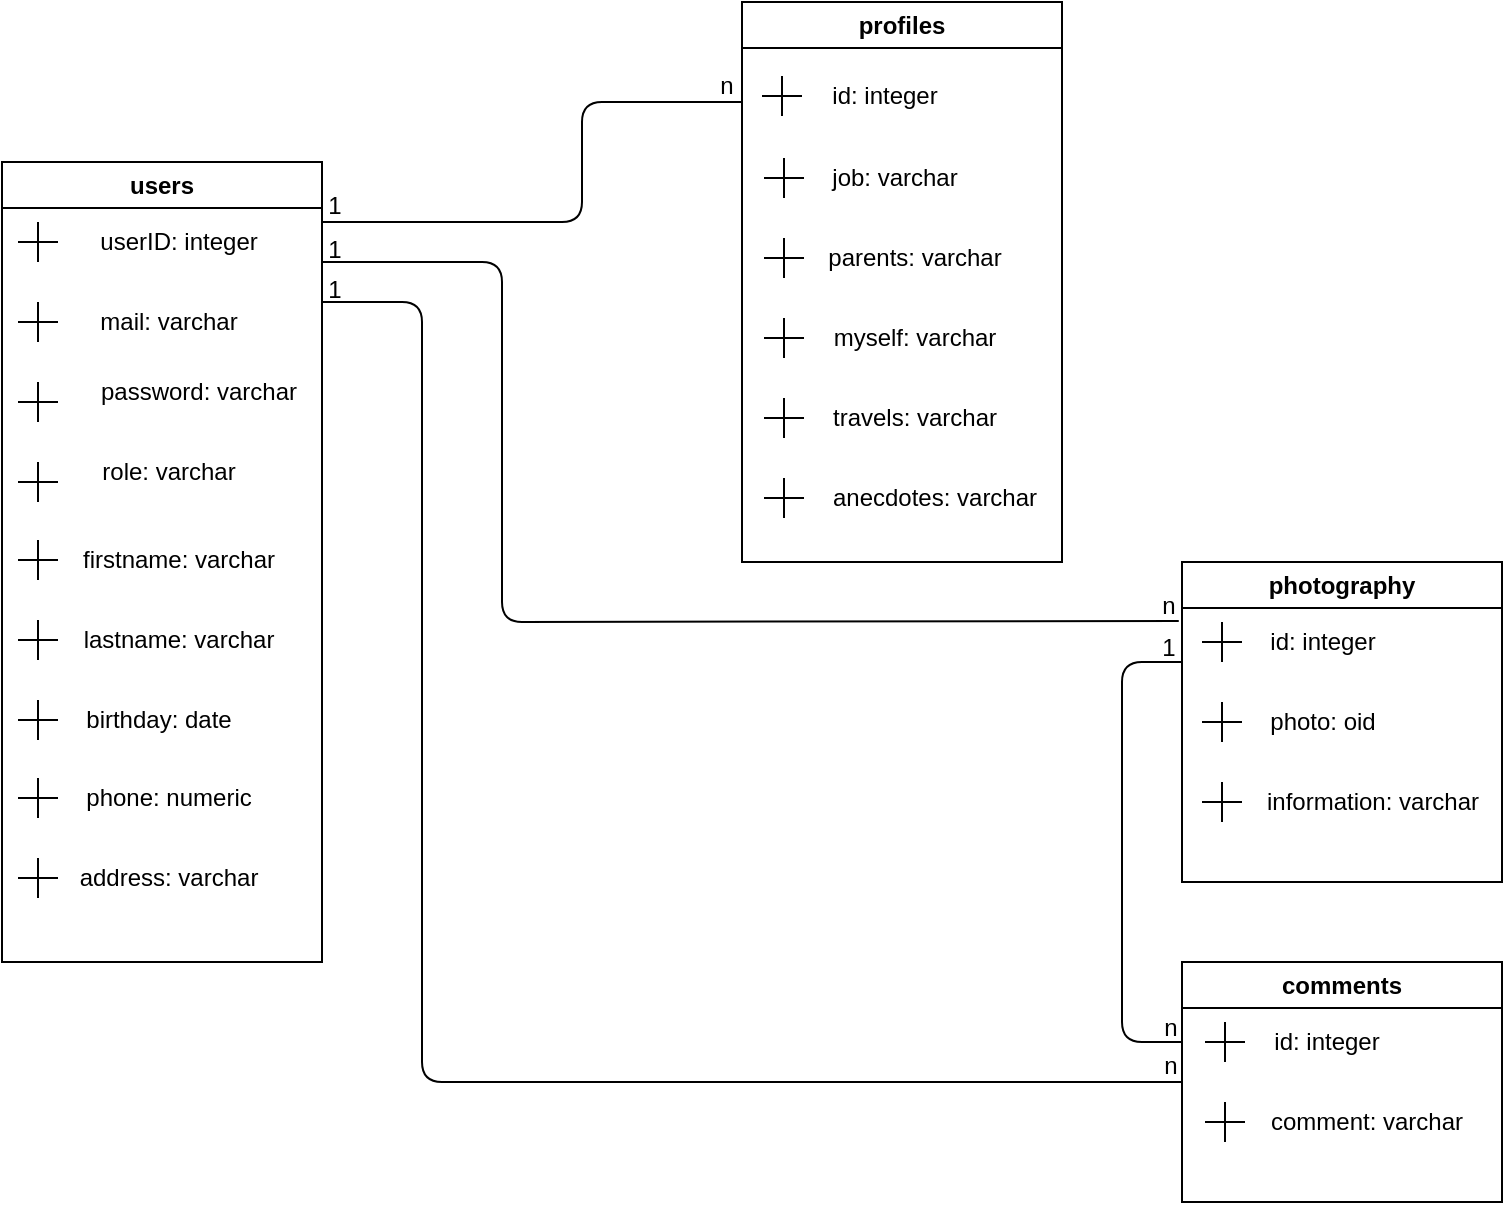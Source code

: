 <mxfile>
    <diagram id="3Mg6AQgYLVeWx0EcA6HJ" name="Page-1">
        <mxGraphModel dx="836" dy="598" grid="1" gridSize="10" guides="1" tooltips="1" connect="1" arrows="1" fold="1" page="1" pageScale="1" pageWidth="850" pageHeight="1100" background="none" math="0" shadow="0">
            <root>
                <object label="" id="0">
                    <mxCell/>
                </object>
                <mxCell id="1" parent="0"/>
                <mxCell id="2" value="users" style="swimlane;whiteSpace=wrap;html=1;" parent="1" vertex="1">
                    <mxGeometry x="40" y="120" width="160" height="400" as="geometry">
                        <mxRectangle x="40" y="40" width="70" height="30" as="alternateBounds"/>
                    </mxGeometry>
                </mxCell>
                <mxCell id="3" value="" style="shape=cross;whiteSpace=wrap;html=1;size=0;" parent="2" vertex="1">
                    <mxGeometry x="8" y="30" width="20" height="20" as="geometry"/>
                </mxCell>
                <mxCell id="4" value="userID: integer" style="text;html=1;align=center;verticalAlign=middle;resizable=0;points=[];autosize=1;strokeColor=none;fillColor=none;" parent="2" vertex="1">
                    <mxGeometry x="38" y="25" width="100" height="30" as="geometry"/>
                </mxCell>
                <mxCell id="6" value="" style="shape=cross;whiteSpace=wrap;html=1;size=0;" parent="2" vertex="1">
                    <mxGeometry x="8" y="70" width="20" height="20" as="geometry"/>
                </mxCell>
                <mxCell id="7" value="" style="shape=cross;whiteSpace=wrap;html=1;size=0;" parent="2" vertex="1">
                    <mxGeometry x="8" y="110" width="20" height="20" as="geometry"/>
                </mxCell>
                <mxCell id="8" value="" style="shape=cross;whiteSpace=wrap;html=1;size=0;" parent="2" vertex="1">
                    <mxGeometry x="8" y="150" width="20" height="20" as="geometry"/>
                </mxCell>
                <mxCell id="9" value="mail: varchar" style="text;html=1;align=center;verticalAlign=middle;resizable=0;points=[];autosize=1;strokeColor=none;fillColor=none;" parent="2" vertex="1">
                    <mxGeometry x="38" y="65" width="90" height="30" as="geometry"/>
                </mxCell>
                <mxCell id="10" value="password: varchar" style="text;html=1;align=center;verticalAlign=middle;resizable=0;points=[];autosize=1;strokeColor=none;fillColor=none;" parent="2" vertex="1">
                    <mxGeometry x="38" y="100" width="120" height="30" as="geometry"/>
                </mxCell>
                <mxCell id="11" value="role: varchar" style="text;html=1;align=center;verticalAlign=middle;resizable=0;points=[];autosize=1;strokeColor=none;fillColor=none;" parent="2" vertex="1">
                    <mxGeometry x="38" y="140" width="90" height="30" as="geometry"/>
                </mxCell>
                <mxCell id="15" value="" style="shape=cross;whiteSpace=wrap;html=1;size=0;" parent="2" vertex="1">
                    <mxGeometry x="8" y="189" width="20" height="20" as="geometry"/>
                </mxCell>
                <mxCell id="16" value="" style="shape=cross;whiteSpace=wrap;html=1;size=0;" parent="2" vertex="1">
                    <mxGeometry x="8" y="229" width="20" height="20" as="geometry"/>
                </mxCell>
                <mxCell id="17" value="" style="shape=cross;whiteSpace=wrap;html=1;size=0;" parent="2" vertex="1">
                    <mxGeometry x="8" y="269" width="20" height="20" as="geometry"/>
                </mxCell>
                <mxCell id="18" value="firstname: varchar" style="text;html=1;align=center;verticalAlign=middle;resizable=0;points=[];autosize=1;strokeColor=none;fillColor=none;" parent="2" vertex="1">
                    <mxGeometry x="28" y="184" width="120" height="30" as="geometry"/>
                </mxCell>
                <mxCell id="19" value="lastname: varchar" style="text;html=1;align=center;verticalAlign=middle;resizable=0;points=[];autosize=1;strokeColor=none;fillColor=none;" parent="2" vertex="1">
                    <mxGeometry x="28" y="224" width="120" height="30" as="geometry"/>
                </mxCell>
                <mxCell id="20" value="birthday: date" style="text;html=1;align=center;verticalAlign=middle;resizable=0;points=[];autosize=1;strokeColor=none;fillColor=none;" parent="2" vertex="1">
                    <mxGeometry x="28" y="264" width="100" height="30" as="geometry"/>
                </mxCell>
                <mxCell id="22" value="" style="shape=cross;whiteSpace=wrap;html=1;size=0;" parent="2" vertex="1">
                    <mxGeometry x="8" y="308" width="20" height="20" as="geometry"/>
                </mxCell>
                <mxCell id="23" value="" style="shape=cross;whiteSpace=wrap;html=1;size=0;" parent="2" vertex="1">
                    <mxGeometry x="8" y="348" width="20" height="20" as="geometry"/>
                </mxCell>
                <mxCell id="27" value="phone: numeric" style="text;html=1;align=center;verticalAlign=middle;resizable=0;points=[];autosize=1;strokeColor=none;fillColor=none;" parent="2" vertex="1">
                    <mxGeometry x="28" y="303" width="110" height="30" as="geometry"/>
                </mxCell>
                <mxCell id="28" value="address: varchar" style="text;html=1;align=center;verticalAlign=middle;resizable=0;points=[];autosize=1;strokeColor=none;fillColor=none;" parent="2" vertex="1">
                    <mxGeometry x="28" y="343" width="110" height="30" as="geometry"/>
                </mxCell>
                <mxCell id="12" value="profiles" style="swimlane;whiteSpace=wrap;html=1;" parent="1" vertex="1">
                    <mxGeometry x="410" y="40" width="160" height="280" as="geometry">
                        <mxRectangle x="40" y="40" width="70" height="30" as="alternateBounds"/>
                    </mxGeometry>
                </mxCell>
                <mxCell id="13" value="" style="shape=cross;whiteSpace=wrap;html=1;size=0;" parent="12" vertex="1">
                    <mxGeometry x="10" y="37" width="20" height="20" as="geometry"/>
                </mxCell>
                <mxCell id="14" value="id: integer" style="text;html=1;align=center;verticalAlign=middle;resizable=0;points=[];autosize=1;strokeColor=none;fillColor=none;" parent="12" vertex="1">
                    <mxGeometry x="31" y="32" width="80" height="30" as="geometry"/>
                </mxCell>
                <mxCell id="24" value="" style="shape=cross;whiteSpace=wrap;html=1;size=0;" parent="12" vertex="1">
                    <mxGeometry x="11" y="78" width="20" height="20" as="geometry"/>
                </mxCell>
                <mxCell id="25" value="" style="shape=cross;whiteSpace=wrap;html=1;size=0;" parent="12" vertex="1">
                    <mxGeometry x="11" y="118" width="20" height="20" as="geometry"/>
                </mxCell>
                <mxCell id="26" value="parents: varchar" style="text;html=1;align=center;verticalAlign=middle;resizable=0;points=[];autosize=1;strokeColor=none;fillColor=none;" parent="12" vertex="1">
                    <mxGeometry x="31" y="113" width="110" height="30" as="geometry"/>
                </mxCell>
                <mxCell id="29" value="job: varchar" style="text;html=1;align=center;verticalAlign=middle;resizable=0;points=[];autosize=1;strokeColor=none;fillColor=none;" parent="12" vertex="1">
                    <mxGeometry x="31" y="73" width="90" height="30" as="geometry"/>
                </mxCell>
                <mxCell id="35" value="myself: varchar" style="text;html=1;align=center;verticalAlign=middle;resizable=0;points=[];autosize=1;strokeColor=none;fillColor=none;" parent="12" vertex="1">
                    <mxGeometry x="36" y="153" width="100" height="30" as="geometry"/>
                </mxCell>
                <mxCell id="31" value="" style="shape=cross;whiteSpace=wrap;html=1;size=0;" parent="12" vertex="1">
                    <mxGeometry x="11" y="158" width="20" height="20" as="geometry"/>
                </mxCell>
                <mxCell id="38" value="travels: varchar" style="text;html=1;align=center;verticalAlign=middle;resizable=0;points=[];autosize=1;strokeColor=none;fillColor=none;" parent="12" vertex="1">
                    <mxGeometry x="31" y="193" width="110" height="30" as="geometry"/>
                </mxCell>
                <mxCell id="39" value="" style="shape=cross;whiteSpace=wrap;html=1;size=0;" parent="12" vertex="1">
                    <mxGeometry x="11" y="198" width="20" height="20" as="geometry"/>
                </mxCell>
                <mxCell id="40" value="anecdotes: varchar" style="text;html=1;align=center;verticalAlign=middle;resizable=0;points=[];autosize=1;strokeColor=none;fillColor=none;" parent="12" vertex="1">
                    <mxGeometry x="31" y="233" width="130" height="30" as="geometry"/>
                </mxCell>
                <mxCell id="41" value="" style="shape=cross;whiteSpace=wrap;html=1;size=0;" parent="12" vertex="1">
                    <mxGeometry x="11" y="238" width="20" height="20" as="geometry"/>
                </mxCell>
                <mxCell id="44" value="1" style="text;html=1;align=center;verticalAlign=middle;resizable=0;points=[];autosize=1;strokeColor=none;fillColor=none;" parent="1" vertex="1">
                    <mxGeometry x="191" y="149" width="30" height="30" as="geometry"/>
                </mxCell>
                <mxCell id="45" value="n" style="text;html=1;align=center;verticalAlign=middle;resizable=0;points=[];autosize=1;strokeColor=none;fillColor=none;" parent="1" vertex="1">
                    <mxGeometry x="609" y="557" width="30" height="30" as="geometry"/>
                </mxCell>
                <mxCell id="46" value="photography" style="swimlane;whiteSpace=wrap;html=1;" parent="1" vertex="1">
                    <mxGeometry x="630" y="320" width="160" height="160" as="geometry">
                        <mxRectangle x="40" y="40" width="70" height="30" as="alternateBounds"/>
                    </mxGeometry>
                </mxCell>
                <mxCell id="47" value="" style="shape=cross;whiteSpace=wrap;html=1;size=0;" parent="46" vertex="1">
                    <mxGeometry x="10" y="30" width="20" height="20" as="geometry"/>
                </mxCell>
                <mxCell id="48" value="id: integer" style="text;html=1;align=center;verticalAlign=middle;resizable=0;points=[];autosize=1;strokeColor=none;fillColor=none;" parent="46" vertex="1">
                    <mxGeometry x="30" y="25" width="80" height="30" as="geometry"/>
                </mxCell>
                <mxCell id="49" value="" style="shape=cross;whiteSpace=wrap;html=1;size=0;" parent="46" vertex="1">
                    <mxGeometry x="10" y="70" width="20" height="20" as="geometry"/>
                </mxCell>
                <mxCell id="50" value="" style="shape=cross;whiteSpace=wrap;html=1;size=0;" parent="46" vertex="1">
                    <mxGeometry x="10" y="110" width="20" height="20" as="geometry"/>
                </mxCell>
                <mxCell id="52" value="photo: oid" style="text;html=1;align=center;verticalAlign=middle;resizable=0;points=[];autosize=1;strokeColor=none;fillColor=none;" parent="46" vertex="1">
                    <mxGeometry x="30" y="65" width="80" height="30" as="geometry"/>
                </mxCell>
                <mxCell id="53" value="information: varchar" style="text;html=1;align=center;verticalAlign=middle;resizable=0;points=[];autosize=1;strokeColor=none;fillColor=none;" parent="46" vertex="1">
                    <mxGeometry x="30" y="105" width="130" height="30" as="geometry"/>
                </mxCell>
                <mxCell id="55" value="comments" style="swimlane;whiteSpace=wrap;html=1;" parent="1" vertex="1">
                    <mxGeometry x="630" y="520" width="160" height="120" as="geometry">
                        <mxRectangle x="40" y="40" width="70" height="30" as="alternateBounds"/>
                    </mxGeometry>
                </mxCell>
                <mxCell id="56" value="" style="shape=cross;whiteSpace=wrap;html=1;size=0;" parent="55" vertex="1">
                    <mxGeometry x="11.5" y="30" width="20" height="20" as="geometry"/>
                </mxCell>
                <mxCell id="57" value="id: integer" style="text;html=1;align=center;verticalAlign=middle;resizable=0;points=[];autosize=1;strokeColor=none;fillColor=none;" parent="55" vertex="1">
                    <mxGeometry x="31.5" y="25" width="80" height="30" as="geometry"/>
                </mxCell>
                <mxCell id="58" value="" style="shape=cross;whiteSpace=wrap;html=1;size=0;" parent="55" vertex="1">
                    <mxGeometry x="11.5" y="70" width="20" height="20" as="geometry"/>
                </mxCell>
                <mxCell id="60" value="comment: varchar" style="text;html=1;align=center;verticalAlign=middle;resizable=0;points=[];autosize=1;strokeColor=none;fillColor=none;" parent="55" vertex="1">
                    <mxGeometry x="31.5" y="65" width="120" height="30" as="geometry"/>
                </mxCell>
                <mxCell id="69" value="1" style="text;html=1;align=center;verticalAlign=middle;resizable=0;points=[];autosize=1;strokeColor=none;fillColor=none;" parent="1" vertex="1">
                    <mxGeometry x="191" y="169" width="30" height="30" as="geometry"/>
                </mxCell>
                <mxCell id="71" value="1" style="text;html=1;align=center;verticalAlign=middle;resizable=0;points=[];autosize=1;strokeColor=none;fillColor=none;" parent="1" vertex="1">
                    <mxGeometry x="608" y="348" width="30" height="30" as="geometry"/>
                </mxCell>
                <mxCell id="89" value="" style="endArrow=none;html=1;" edge="1" parent="1">
                    <mxGeometry width="50" height="50" relative="1" as="geometry">
                        <mxPoint x="200" y="190" as="sourcePoint"/>
                        <mxPoint x="630" y="580" as="targetPoint"/>
                        <Array as="points">
                            <mxPoint x="250" y="190"/>
                            <mxPoint x="250" y="580"/>
                        </Array>
                    </mxGeometry>
                </mxCell>
                <mxCell id="90" value="" style="endArrow=none;html=1;entryX=0.946;entryY=0.982;entryDx=0;entryDy=0;entryPerimeter=0;" edge="1" parent="1">
                    <mxGeometry width="50" height="50" relative="1" as="geometry">
                        <mxPoint x="200" y="170" as="sourcePoint"/>
                        <mxPoint x="628.38" y="349.46" as="targetPoint"/>
                        <Array as="points">
                            <mxPoint x="290" y="170"/>
                            <mxPoint x="290" y="350"/>
                        </Array>
                    </mxGeometry>
                </mxCell>
                <mxCell id="91" value="" style="endArrow=none;html=1;" edge="1" parent="1">
                    <mxGeometry width="50" height="50" relative="1" as="geometry">
                        <mxPoint x="200" y="150" as="sourcePoint"/>
                        <mxPoint x="410" y="90" as="targetPoint"/>
                        <Array as="points">
                            <mxPoint x="330" y="150"/>
                            <mxPoint x="330" y="90"/>
                        </Array>
                    </mxGeometry>
                </mxCell>
                <mxCell id="92" value="1" style="text;html=1;align=center;verticalAlign=middle;resizable=0;points=[];autosize=1;strokeColor=none;fillColor=none;" vertex="1" parent="1">
                    <mxGeometry x="191" y="127" width="30" height="30" as="geometry"/>
                </mxCell>
                <mxCell id="94" value="n" style="text;html=1;align=center;verticalAlign=middle;resizable=0;points=[];autosize=1;strokeColor=none;fillColor=none;" vertex="1" parent="1">
                    <mxGeometry x="387" y="67" width="30" height="30" as="geometry"/>
                </mxCell>
                <mxCell id="95" value="" style="endArrow=none;html=1;startArrow=none;exitX=0.7;exitY=0.733;exitDx=0;exitDy=0;exitPerimeter=0;" edge="1" parent="1" source="68">
                    <mxGeometry width="50" height="50" relative="1" as="geometry">
                        <mxPoint x="600" y="560" as="sourcePoint"/>
                        <mxPoint x="630" y="370" as="targetPoint"/>
                        <Array as="points">
                            <mxPoint x="600" y="560"/>
                            <mxPoint x="600" y="370"/>
                        </Array>
                    </mxGeometry>
                </mxCell>
                <mxCell id="68" value="n" style="text;html=1;align=center;verticalAlign=middle;resizable=0;points=[];autosize=1;strokeColor=none;fillColor=none;" parent="1" vertex="1">
                    <mxGeometry x="609" y="538" width="30" height="30" as="geometry"/>
                </mxCell>
                <mxCell id="97" value="n" style="text;html=1;align=center;verticalAlign=middle;resizable=0;points=[];autosize=1;strokeColor=none;fillColor=none;" vertex="1" parent="1">
                    <mxGeometry x="608" y="327" width="30" height="30" as="geometry"/>
                </mxCell>
            </root>
        </mxGraphModel>
    </diagram>
</mxfile>